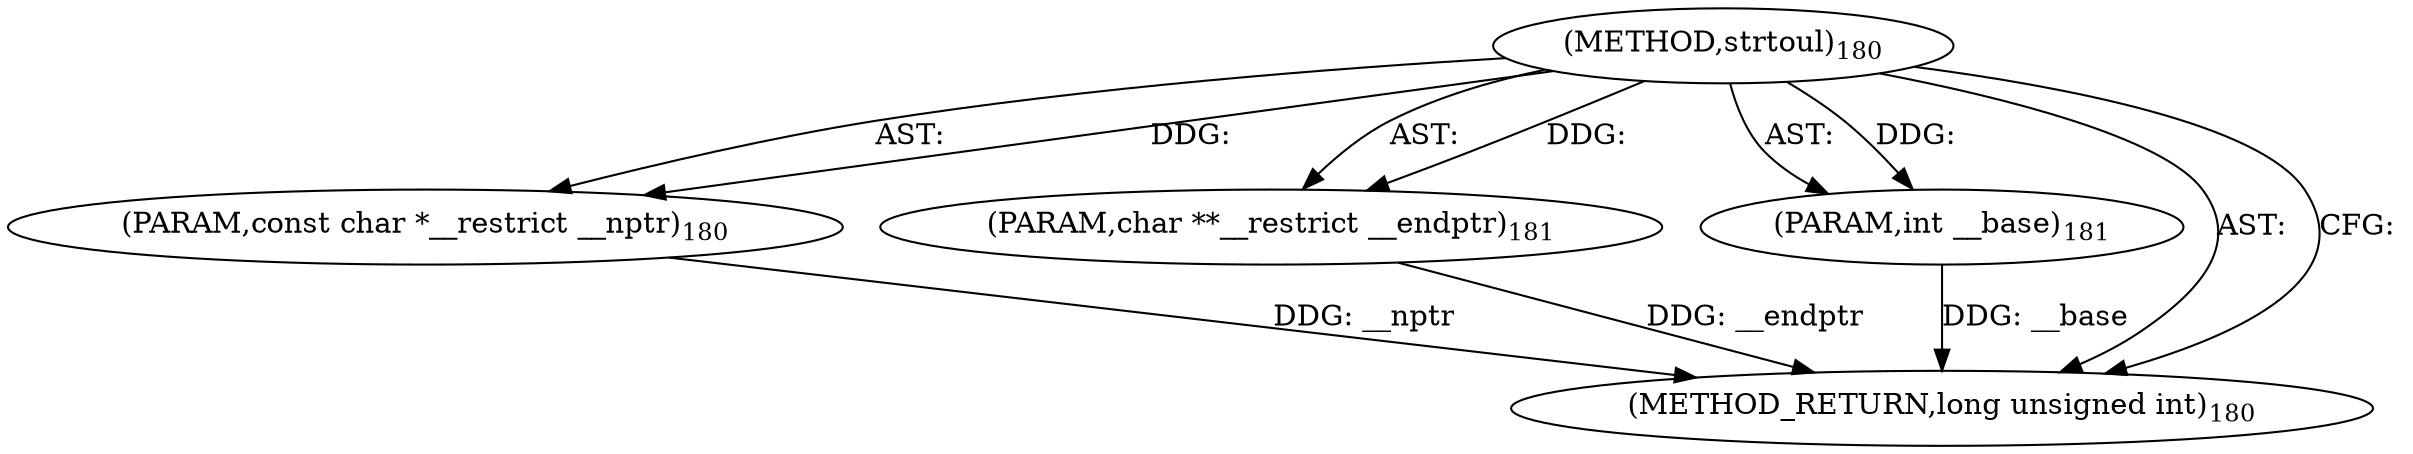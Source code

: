 digraph "strtoul" {  
"4696" [label = <(METHOD,strtoul)<SUB>180</SUB>> ]
"4697" [label = <(PARAM,const char *__restrict __nptr)<SUB>180</SUB>> ]
"4698" [label = <(PARAM,char **__restrict __endptr)<SUB>181</SUB>> ]
"4699" [label = <(PARAM,int __base)<SUB>181</SUB>> ]
"4700" [label = <(METHOD_RETURN,long unsigned int)<SUB>180</SUB>> ]
  "4696" -> "4697"  [ label = "AST: "] 
  "4696" -> "4698"  [ label = "AST: "] 
  "4696" -> "4699"  [ label = "AST: "] 
  "4696" -> "4700"  [ label = "AST: "] 
  "4696" -> "4700"  [ label = "CFG: "] 
  "4697" -> "4700"  [ label = "DDG: __nptr"] 
  "4698" -> "4700"  [ label = "DDG: __endptr"] 
  "4699" -> "4700"  [ label = "DDG: __base"] 
  "4696" -> "4697"  [ label = "DDG: "] 
  "4696" -> "4698"  [ label = "DDG: "] 
  "4696" -> "4699"  [ label = "DDG: "] 
}
